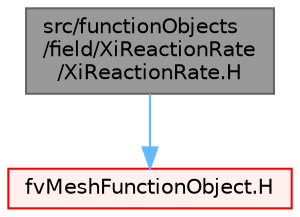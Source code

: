 digraph "src/functionObjects/field/XiReactionRate/XiReactionRate.H"
{
 // LATEX_PDF_SIZE
  bgcolor="transparent";
  edge [fontname=Helvetica,fontsize=10,labelfontname=Helvetica,labelfontsize=10];
  node [fontname=Helvetica,fontsize=10,shape=box,height=0.2,width=0.4];
  Node1 [id="Node000001",label="src/functionObjects\l/field/XiReactionRate\l/XiReactionRate.H",height=0.2,width=0.4,color="gray40", fillcolor="grey60", style="filled", fontcolor="black",tooltip=" "];
  Node1 -> Node2 [id="edge1_Node000001_Node000002",color="steelblue1",style="solid",tooltip=" "];
  Node2 [id="Node000002",label="fvMeshFunctionObject.H",height=0.2,width=0.4,color="red", fillcolor="#FFF0F0", style="filled",URL="$fvMeshFunctionObject_8H.html",tooltip=" "];
}
